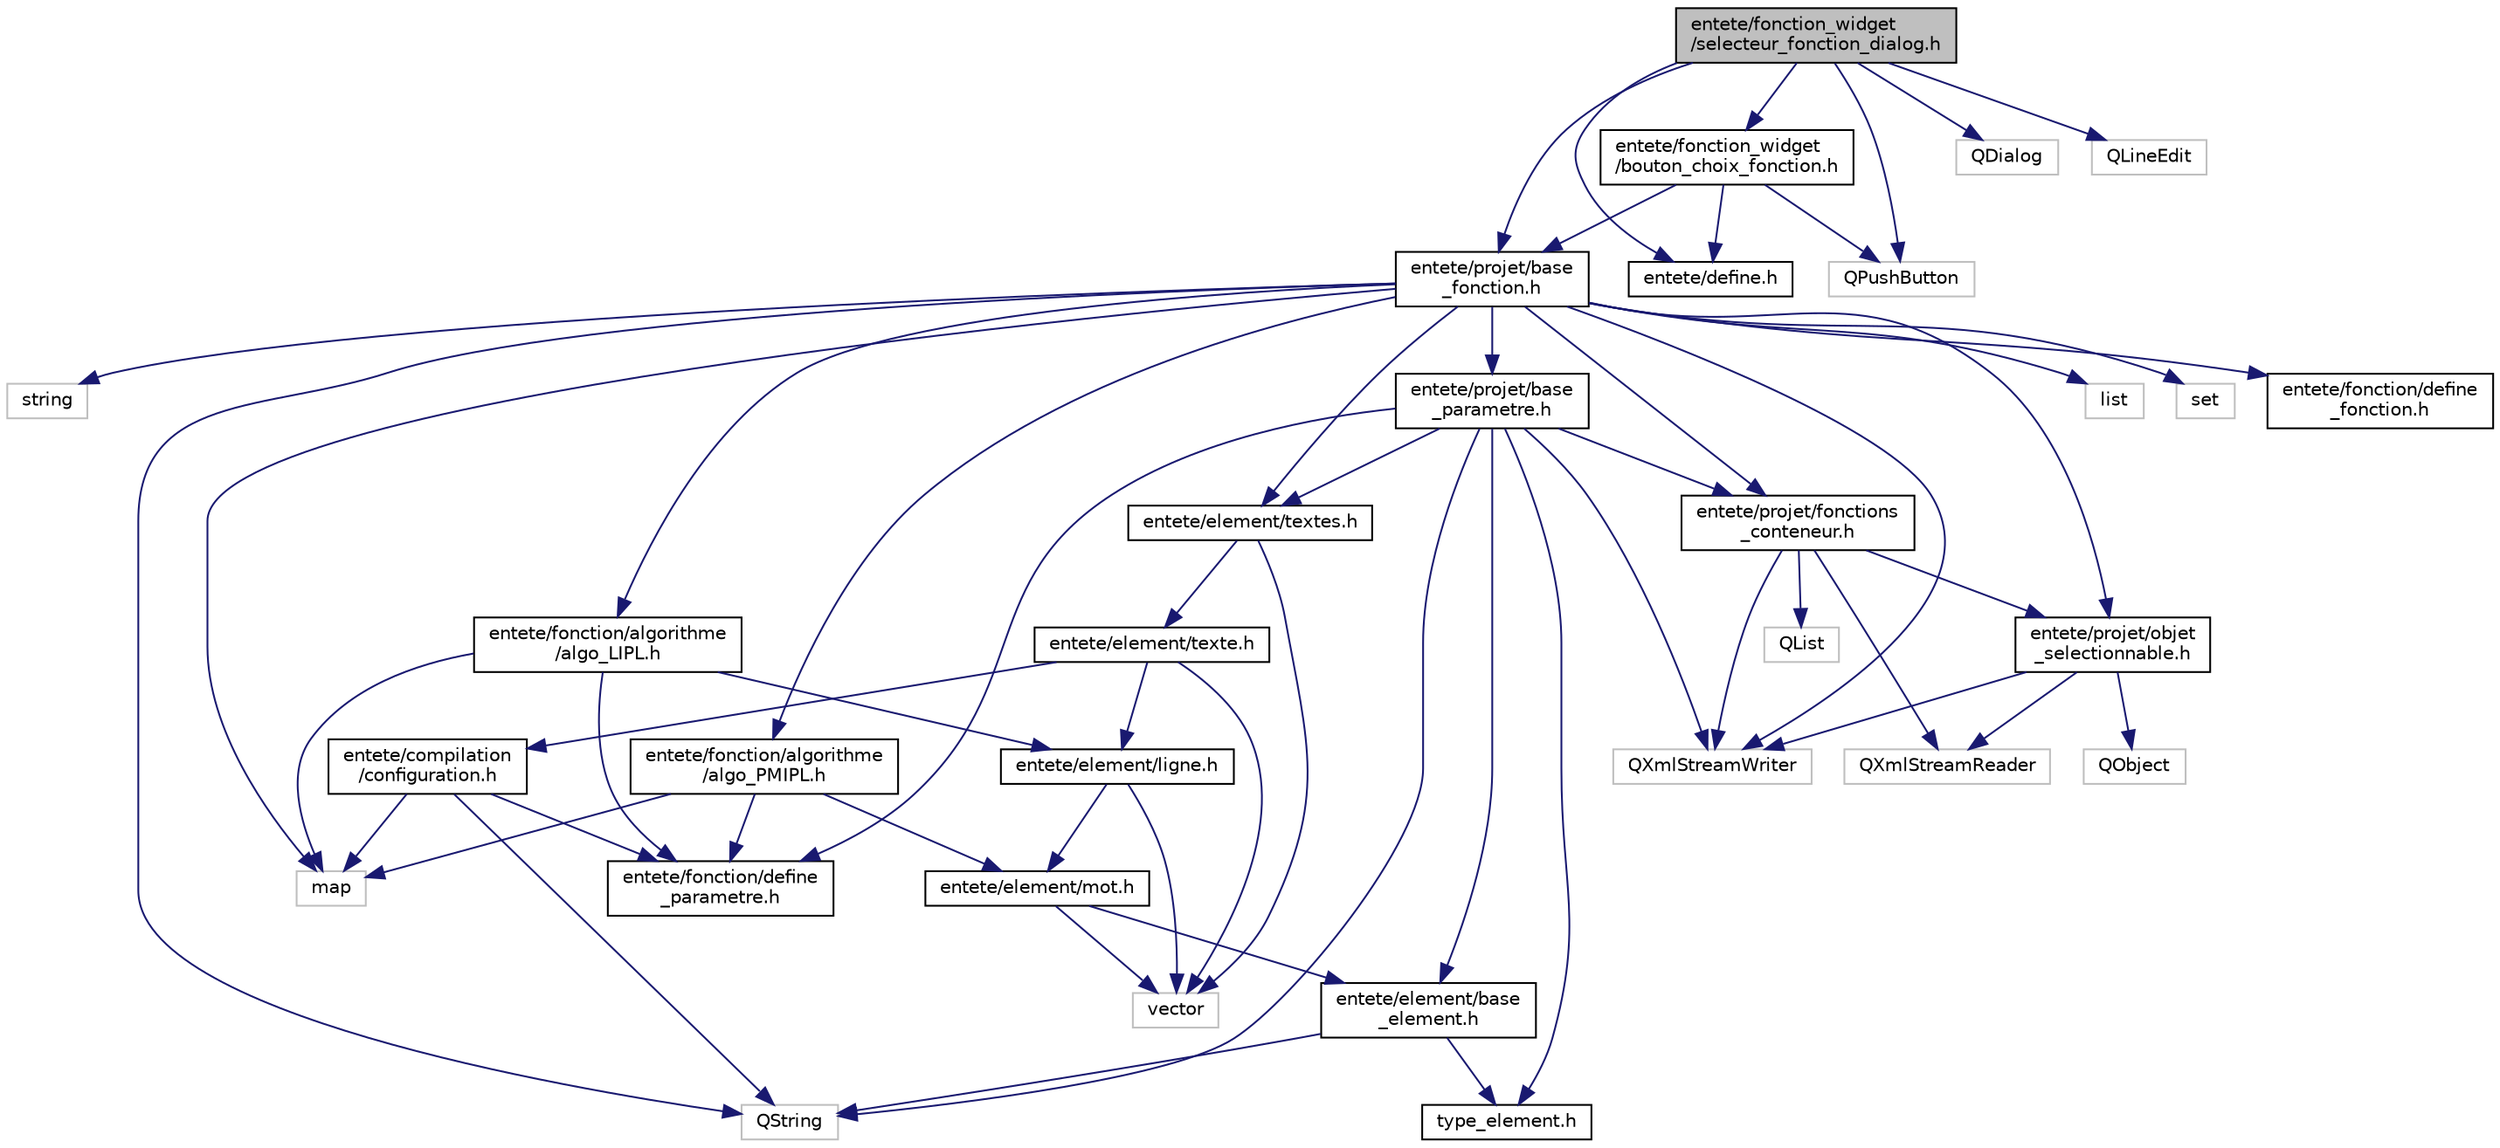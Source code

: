 digraph "entete/fonction_widget/selecteur_fonction_dialog.h"
{
  edge [fontname="Helvetica",fontsize="10",labelfontname="Helvetica",labelfontsize="10"];
  node [fontname="Helvetica",fontsize="10",shape=record];
  Node0 [label="entete/fonction_widget\l/selecteur_fonction_dialog.h",height=0.2,width=0.4,color="black", fillcolor="grey75", style="filled", fontcolor="black"];
  Node0 -> Node1 [color="midnightblue",fontsize="10",style="solid",fontname="Helvetica"];
  Node1 [label="entete/projet/base\l_fonction.h",height=0.2,width=0.4,color="black", fillcolor="white", style="filled",URL="$base__fonction_8h.html",tooltip="Déclaration de la classe base_fonction. "];
  Node1 -> Node2 [color="midnightblue",fontsize="10",style="solid",fontname="Helvetica"];
  Node2 [label="string",height=0.2,width=0.4,color="grey75", fillcolor="white", style="filled"];
  Node1 -> Node3 [color="midnightblue",fontsize="10",style="solid",fontname="Helvetica"];
  Node3 [label="QString",height=0.2,width=0.4,color="grey75", fillcolor="white", style="filled"];
  Node1 -> Node4 [color="midnightblue",fontsize="10",style="solid",fontname="Helvetica"];
  Node4 [label="list",height=0.2,width=0.4,color="grey75", fillcolor="white", style="filled"];
  Node1 -> Node5 [color="midnightblue",fontsize="10",style="solid",fontname="Helvetica"];
  Node5 [label="set",height=0.2,width=0.4,color="grey75", fillcolor="white", style="filled"];
  Node1 -> Node6 [color="midnightblue",fontsize="10",style="solid",fontname="Helvetica"];
  Node6 [label="map",height=0.2,width=0.4,color="grey75", fillcolor="white", style="filled"];
  Node1 -> Node7 [color="midnightblue",fontsize="10",style="solid",fontname="Helvetica"];
  Node7 [label="QXmlStreamWriter",height=0.2,width=0.4,color="grey75", fillcolor="white", style="filled"];
  Node1 -> Node8 [color="midnightblue",fontsize="10",style="solid",fontname="Helvetica"];
  Node8 [label="entete/element/textes.h",height=0.2,width=0.4,color="black", fillcolor="white", style="filled",URL="$textes_8h.html"];
  Node8 -> Node9 [color="midnightblue",fontsize="10",style="solid",fontname="Helvetica"];
  Node9 [label="entete/element/texte.h",height=0.2,width=0.4,color="black", fillcolor="white", style="filled",URL="$texte_8h.html"];
  Node9 -> Node10 [color="midnightblue",fontsize="10",style="solid",fontname="Helvetica"];
  Node10 [label="entete/element/ligne.h",height=0.2,width=0.4,color="black", fillcolor="white", style="filled",URL="$ligne_8h.html"];
  Node10 -> Node11 [color="midnightblue",fontsize="10",style="solid",fontname="Helvetica"];
  Node11 [label="entete/element/mot.h",height=0.2,width=0.4,color="black", fillcolor="white", style="filled",URL="$mot_8h.html"];
  Node11 -> Node12 [color="midnightblue",fontsize="10",style="solid",fontname="Helvetica"];
  Node12 [label="entete/element/base\l_element.h",height=0.2,width=0.4,color="black", fillcolor="white", style="filled",URL="$base__element_8h.html"];
  Node12 -> Node13 [color="midnightblue",fontsize="10",style="solid",fontname="Helvetica"];
  Node13 [label="type_element.h",height=0.2,width=0.4,color="black", fillcolor="white", style="filled",URL="$type__element_8h.html"];
  Node12 -> Node3 [color="midnightblue",fontsize="10",style="solid",fontname="Helvetica"];
  Node11 -> Node14 [color="midnightblue",fontsize="10",style="solid",fontname="Helvetica"];
  Node14 [label="vector",height=0.2,width=0.4,color="grey75", fillcolor="white", style="filled"];
  Node10 -> Node14 [color="midnightblue",fontsize="10",style="solid",fontname="Helvetica"];
  Node9 -> Node15 [color="midnightblue",fontsize="10",style="solid",fontname="Helvetica"];
  Node15 [label="entete/compilation\l/configuration.h",height=0.2,width=0.4,color="black", fillcolor="white", style="filled",URL="$configuration_8h.html",tooltip="Fichier de déclaration de la classe configuration. "];
  Node15 -> Node16 [color="midnightblue",fontsize="10",style="solid",fontname="Helvetica"];
  Node16 [label="entete/fonction/define\l_parametre.h",height=0.2,width=0.4,color="black", fillcolor="white", style="filled",URL="$define__parametre_8h.html",tooltip="Déclaration des énumérations utiles aux parametres. "];
  Node15 -> Node3 [color="midnightblue",fontsize="10",style="solid",fontname="Helvetica"];
  Node15 -> Node6 [color="midnightblue",fontsize="10",style="solid",fontname="Helvetica"];
  Node9 -> Node14 [color="midnightblue",fontsize="10",style="solid",fontname="Helvetica"];
  Node8 -> Node14 [color="midnightblue",fontsize="10",style="solid",fontname="Helvetica"];
  Node1 -> Node17 [color="midnightblue",fontsize="10",style="solid",fontname="Helvetica"];
  Node17 [label="entete/projet/base\l_parametre.h",height=0.2,width=0.4,color="black", fillcolor="white", style="filled",URL="$base__parametre_8h.html"];
  Node17 -> Node3 [color="midnightblue",fontsize="10",style="solid",fontname="Helvetica"];
  Node17 -> Node7 [color="midnightblue",fontsize="10",style="solid",fontname="Helvetica"];
  Node17 -> Node12 [color="midnightblue",fontsize="10",style="solid",fontname="Helvetica"];
  Node17 -> Node13 [color="midnightblue",fontsize="10",style="solid",fontname="Helvetica"];
  Node17 -> Node8 [color="midnightblue",fontsize="10",style="solid",fontname="Helvetica"];
  Node17 -> Node18 [color="midnightblue",fontsize="10",style="solid",fontname="Helvetica"];
  Node18 [label="entete/projet/fonctions\l_conteneur.h",height=0.2,width=0.4,color="black", fillcolor="white", style="filled",URL="$fonctions__conteneur_8h.html"];
  Node18 -> Node19 [color="midnightblue",fontsize="10",style="solid",fontname="Helvetica"];
  Node19 [label="QList",height=0.2,width=0.4,color="grey75", fillcolor="white", style="filled"];
  Node18 -> Node20 [color="midnightblue",fontsize="10",style="solid",fontname="Helvetica"];
  Node20 [label="entete/projet/objet\l_selectionnable.h",height=0.2,width=0.4,color="black", fillcolor="white", style="filled",URL="$objet__selectionnable_8h.html"];
  Node20 -> Node21 [color="midnightblue",fontsize="10",style="solid",fontname="Helvetica"];
  Node21 [label="QObject",height=0.2,width=0.4,color="grey75", fillcolor="white", style="filled"];
  Node20 -> Node7 [color="midnightblue",fontsize="10",style="solid",fontname="Helvetica"];
  Node20 -> Node22 [color="midnightblue",fontsize="10",style="solid",fontname="Helvetica"];
  Node22 [label="QXmlStreamReader",height=0.2,width=0.4,color="grey75", fillcolor="white", style="filled"];
  Node18 -> Node7 [color="midnightblue",fontsize="10",style="solid",fontname="Helvetica"];
  Node18 -> Node22 [color="midnightblue",fontsize="10",style="solid",fontname="Helvetica"];
  Node17 -> Node16 [color="midnightblue",fontsize="10",style="solid",fontname="Helvetica"];
  Node1 -> Node20 [color="midnightblue",fontsize="10",style="solid",fontname="Helvetica"];
  Node1 -> Node18 [color="midnightblue",fontsize="10",style="solid",fontname="Helvetica"];
  Node1 -> Node23 [color="midnightblue",fontsize="10",style="solid",fontname="Helvetica"];
  Node23 [label="entete/fonction/algorithme\l/algo_PMIPL.h",height=0.2,width=0.4,color="black", fillcolor="white", style="filled",URL="$algo___p_m_i_p_l_8h.html"];
  Node23 -> Node6 [color="midnightblue",fontsize="10",style="solid",fontname="Helvetica"];
  Node23 -> Node16 [color="midnightblue",fontsize="10",style="solid",fontname="Helvetica"];
  Node23 -> Node11 [color="midnightblue",fontsize="10",style="solid",fontname="Helvetica"];
  Node1 -> Node24 [color="midnightblue",fontsize="10",style="solid",fontname="Helvetica"];
  Node24 [label="entete/fonction/algorithme\l/algo_LIPL.h",height=0.2,width=0.4,color="black", fillcolor="white", style="filled",URL="$algo___l_i_p_l_8h.html"];
  Node24 -> Node6 [color="midnightblue",fontsize="10",style="solid",fontname="Helvetica"];
  Node24 -> Node16 [color="midnightblue",fontsize="10",style="solid",fontname="Helvetica"];
  Node24 -> Node10 [color="midnightblue",fontsize="10",style="solid",fontname="Helvetica"];
  Node1 -> Node25 [color="midnightblue",fontsize="10",style="solid",fontname="Helvetica"];
  Node25 [label="entete/fonction/define\l_fonction.h",height=0.2,width=0.4,color="black", fillcolor="white", style="filled",URL="$define__fonction_8h.html",tooltip="Déclaration des énumérations utiles aux fonctions. "];
  Node0 -> Node26 [color="midnightblue",fontsize="10",style="solid",fontname="Helvetica"];
  Node26 [label="entete/fonction_widget\l/bouton_choix_fonction.h",height=0.2,width=0.4,color="black", fillcolor="white", style="filled",URL="$bouton__choix__fonction_8h.html"];
  Node26 -> Node1 [color="midnightblue",fontsize="10",style="solid",fontname="Helvetica"];
  Node26 -> Node27 [color="midnightblue",fontsize="10",style="solid",fontname="Helvetica"];
  Node27 [label="entete/define.h",height=0.2,width=0.4,color="black", fillcolor="white", style="filled",URL="$define_8h.html"];
  Node26 -> Node28 [color="midnightblue",fontsize="10",style="solid",fontname="Helvetica"];
  Node28 [label="QPushButton",height=0.2,width=0.4,color="grey75", fillcolor="white", style="filled"];
  Node0 -> Node27 [color="midnightblue",fontsize="10",style="solid",fontname="Helvetica"];
  Node0 -> Node29 [color="midnightblue",fontsize="10",style="solid",fontname="Helvetica"];
  Node29 [label="QDialog",height=0.2,width=0.4,color="grey75", fillcolor="white", style="filled"];
  Node0 -> Node30 [color="midnightblue",fontsize="10",style="solid",fontname="Helvetica"];
  Node30 [label="QLineEdit",height=0.2,width=0.4,color="grey75", fillcolor="white", style="filled"];
  Node0 -> Node28 [color="midnightblue",fontsize="10",style="solid",fontname="Helvetica"];
}
